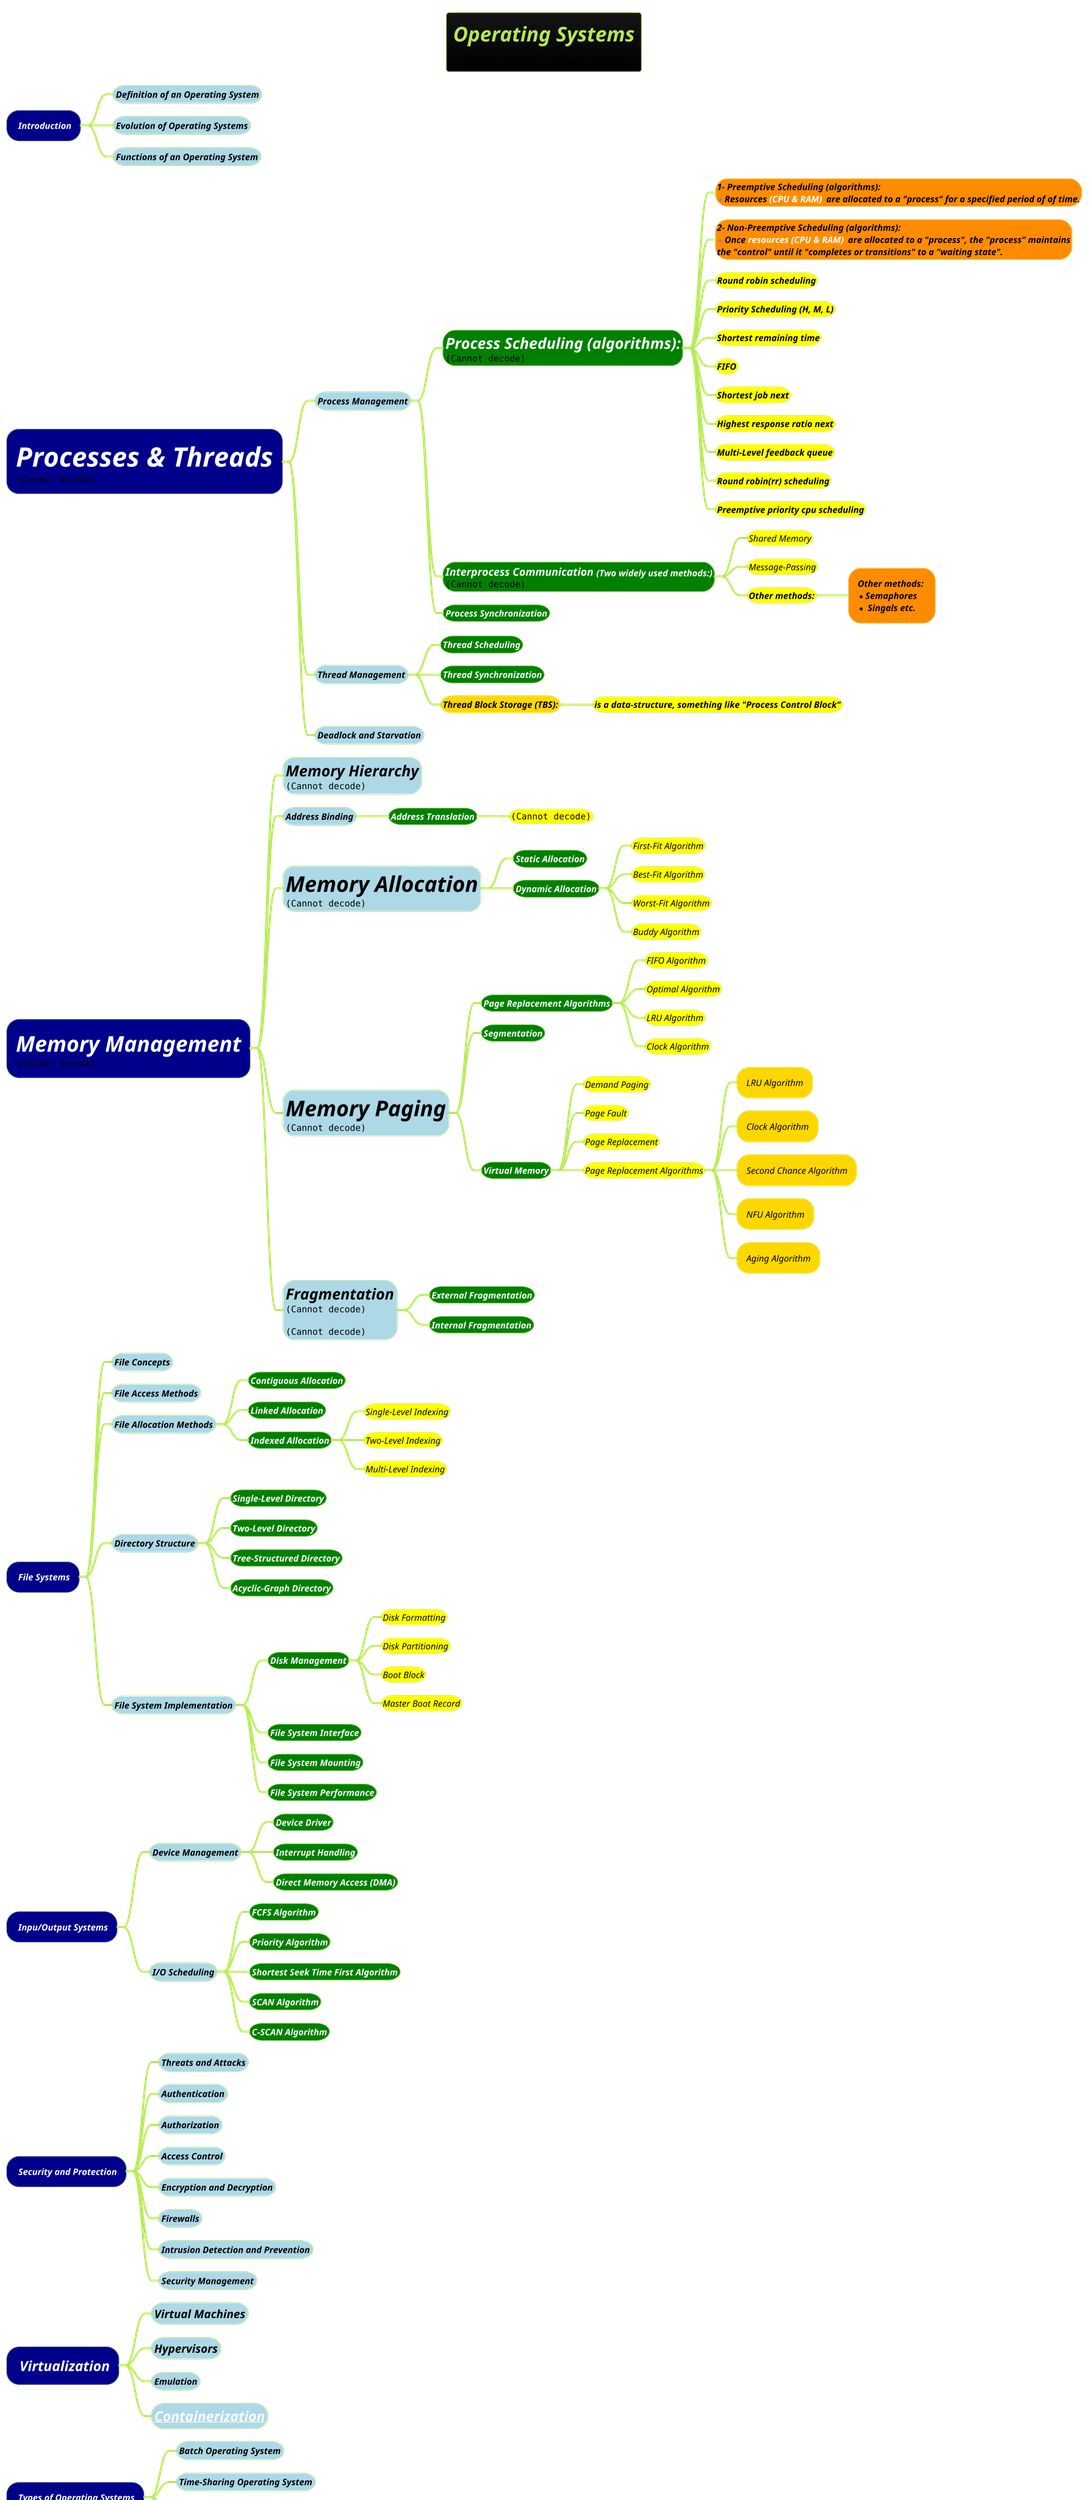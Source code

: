 @startmindmap
title =<b><i>Operating Systems\n<img:images/img_11.png> <img:images/img_3.png>
!theme hacker

*[#darkblue] <color #white><i><size:14> Introduction
**[#lightblue] <b><color #black><i><size:14>Definition of an Operating System
**[#lightblue] <b><color #black><i><size:14>Evolution of Operating Systems
**[#lightblue] <b><color #black><i><size:14>Functions of an Operating System
*[#darkblue] <color #white><i><size:42>Processes & Threads\n<img:images/img.png>
**[#lightblue] <b><color #black><i><size:14>Process Management
***[#green] <b><color #white><i><size:24>Process Scheduling (algorithms):\n<img:images/img_2.png>
****[#darkorange] <b><color #black><i><size:14>1- Preemptive Scheduling (algorithms):\n*<b><color #black><i><size:14>Resources <color #white>(CPU & RAM)</color> <size:14><color:black><i> are allocated to a "process" for a specified period of of time.
****[#darkorange] <b><color #black><i><size:14>2- Non-Preemptive Scheduling (algorithms):\n*<b><color #black><i><size:14>Once <color #white>resources (CPU & RAM)</color> <size:14><color:black><i> are allocated to a "process", the "process" maintains \n<b><color #black><i><size:14>the "control" until it "completes or transitions" to a "waiting state".
****[#yellow] <color #black><i><size:14><b>Round robin scheduling
****[#yellow] <color #black><i><size:14><b>Priority Scheduling (H, M, L)
****[#yellow] <color #black><i><size:14><b>Shortest remaining time
****[#yellow] <color #black><i><size:14><b>FIFO
****[#yellow] <color #black><i><size:14><b>Shortest job next
****[#yellow] <color #black><i><size:14><b>Highest response ratio next
****[#yellow] <color #black><i><size:14><b>Multi-Level feedback queue
****[#yellow] <color #black><i><size:14><b>Round robin(rr) scheduling
****[#yellow] <color #black><i><size:14><b>Preemptive priority cpu scheduling
***[#green] <b><color #white><i><size:17>Interprocess Communication <b><color #white><i><size:14>(Two widely used methods:)\n<img:images/img_1.png>
****[#yellow] <color #black><i><size:14>Shared Memory
****[#yellow] <color #black><i><size:14>Message-Passing
****[#yellow] <color #black><i><size:14><b>Other methods:
*****[#darkorange] <b><color #black><i><size:14>Other methods: \n*<b><color #black><i><size:14>Semaphores\n*<b><color #black><i><size:14> Singals etc.
***[#green] <b><color #white><i><size:14>Process Synchronization
**[#lightblue] <b><color #black><i><size:14>Thread Management
***[#green] <b><color #white><i><size:14>Thread Scheduling
***[#green] <b><color #white><i><size:14>Thread Synchronization
***[#gold] <b><color #black><i><size:14>Thread Block Storage (TBS):
****[#yellow] <color #black><i><size:14><b>is a data-structure, something like "Process Control Block"
**[#lightblue] <b><color #black><i><size:14>Deadlock and Starvation
*[#darkblue] <color #white><i><size:34>Memory Management\n<img:images/img_4.png>
**[#lightblue] <b><color #black><i><size:24>Memory Hierarchy\n<img:images/img_10.png>
**[#lightblue] <b><color #black><i><size:14>Address Binding
***[#green] <b><color #white><i><size:14>Address Translation
****[#yellow] <color #black><i><size:14><img:images/img_5.png>
**[#lightblue] <b><color #black><i><size:34>Memory Allocation\n<img:images/img_9.png>
***[#green] <b><color #white><i><size:14>Static Allocation
***[#green] <b><color #white><i><size:14>Dynamic Allocation
****[#yellow] <color #black><i><size:14>First-Fit Algorithm
****[#yellow] <color #black><i><size:14>Best-Fit Algorithm
****[#yellow] <color #black><i><size:14>Worst-Fit Algorithm
****[#yellow] <color #black><i><size:14>Buddy Algorithm
**[#lightblue] <b><color #black><i><size:34>Memory Paging\n<img:images/img_6.png>
***[#green] <b><color #white><i><size:14>Page Replacement Algorithms
****[#yellow] <color #black><i><size:14>FIFO Algorithm
****[#yellow] <color #black><i><size:14>Optimal Algorithm
****[#yellow] <color #black><i><size:14>LRU Algorithm
****[#yellow] <color #black><i><size:14>Clock Algorithm
***[#green] <b><color #white><i><size:14>Segmentation
***[#green] <b><color #white><i><size:14>Virtual Memory
****[#yellow] <color #black><i><size:14>Demand Paging
****[#yellow] <color #black><i><size:14>Page Fault
****[#yellow] <color #black><i><size:14>Page Replacement
****[#yellow] <color #black><i><size:14>Page Replacement Algorithms
*****[#gold] <color #black><i><size:14>LRU Algorithm
*****[#gold] <color #black><i><size:14>Clock Algorithm
*****[#gold] <color #black><i><size:14>Second Chance Algorithm
*****[#gold] <color #black><i><size:14>NFU Algorithm
*****[#gold] <color #black><i><size:14>Aging Algorithm
**[#lightblue] <b><color #black><i><size:24>Fragmentation\n<img:images/img_7.png>\n\n<img:images/img_8.png>
***[#green] <b><color #white><i><size:14>External Fragmentation
***[#green] <b><color #white><i><size:14>Internal Fragmentation
*[#darkblue] <color #white><i><size:14> File Systems
**[#lightblue] <b><color #black><i><size:14>File Concepts
**[#lightblue] <b><color #black><i><size:14>File Access Methods
**[#lightblue] <b><color #black><i><size:14>File Allocation Methods
***[#green] <b><color #white><i><size:14>Contiguous Allocation
***[#green] <b><color #white><i><size:14>Linked Allocation
***[#green] <b><color #white><i><size:14>Indexed Allocation
****[#yellow] <color #black><i><size:14>Single-Level Indexing
****[#yellow] <color #black><i><size:14>Two-Level Indexing
****[#yellow] <color #black><i><size:14>Multi-Level Indexing
**[#lightblue] <b><color #black><i><size:14>Directory Structure
***[#green] <b><color #white><i><size:14>Single-Level Directory
***[#green] <b><color #white><i><size:14>Two-Level Directory
***[#green] <b><color #white><i><size:14>Tree-Structured Directory
***[#green] <b><color #white><i><size:14>Acyclic-Graph Directory
**[#lightblue] <b><color #black><i><size:14>File System Implementation
***[#green] <b><color #white><i><size:14>Disk Management
****[#yellow] <color #black><i><size:14>Disk Formatting
****[#yellow] <color #black><i><size:14>Disk Partitioning
****[#yellow] <color #black><i><size:14>Boot Block
****[#yellow] <color #black><i><size:14>Master Boot Record
***[#green] <b><color #white><i><size:14>File System Interface
***[#green] <b><color #white><i><size:14>File System Mounting
***[#green] <b><color #white><i><size:14>File System Performance
*[#darkblue] <color #white><i><size:14> Inpu/Output Systems
**[#lightblue] <b><color #black><i><size:14>Device Management
***[#green] <b><color #white><i><size:14>Device Driver
***[#green] <b><color #white><i><size:14>Interrupt Handling
***[#green] <b><color #white><i><size:14>Direct Memory Access (DMA)
**[#lightblue] <b><color #black><i><size:14>I/O Scheduling
***[#green] <b><color #white><i><size:14>FCFS Algorithm
***[#green] <b><color #white><i><size:14>Priority Algorithm
***[#green] <b><color #white><i><size:14>Shortest Seek Time First Algorithm
***[#green] <b><color #white><i><size:14>SCAN Algorithm
***[#green] <b><color #white><i><size:14>C-SCAN Algorithm
*[#darkblue] <color #white><i><size:14> Security and Protection
**[#lightblue] <b><color #black><i><size:14>Threats and Attacks
**[#lightblue] <b><color #black><i><size:14>Authentication
**[#lightblue] <b><color #black><i><size:14>Authorization
**[#lightblue] <b><color #black><i><size:14>Access Control
**[#lightblue] <b><color #black><i><size:14>Encryption and Decryption
**[#lightblue] <b><color #black><i><size:14>Firewalls
**[#lightblue] <b><color #black><i><size:14>Intrusion Detection and Prevention
**[#lightblue] <b><color #black><i><size:14>Security Management
*[#darkblue] <color #white><i><size:22> Virtualization
**[#lightblue] <b><color #black><i><size:18>Virtual Machines
**[#lightblue] <b><color #black><i><size:18>Hypervisors
**[#lightblue] <b><color #black><i><size:14>Emulation
**[#lightblue] <b><color #black><i><size:22>[[docs/3-devops/devops-plantuml-mindmap/Docker.puml Containerization]]
*[#darkblue] <color #white><i><size:14> Types of Operating Systems
**[#lightblue] <b><color #black><i><size:14>Batch Operating System
**[#lightblue] <b><color #black><i><size:14>Time-Sharing Operating System
**[#lightblue] <b><color #black><i><size:14>Real-Time Operating System
**[#lightblue] <b><color #black><i><size:14>Distributed Operating System
@endmindmap
